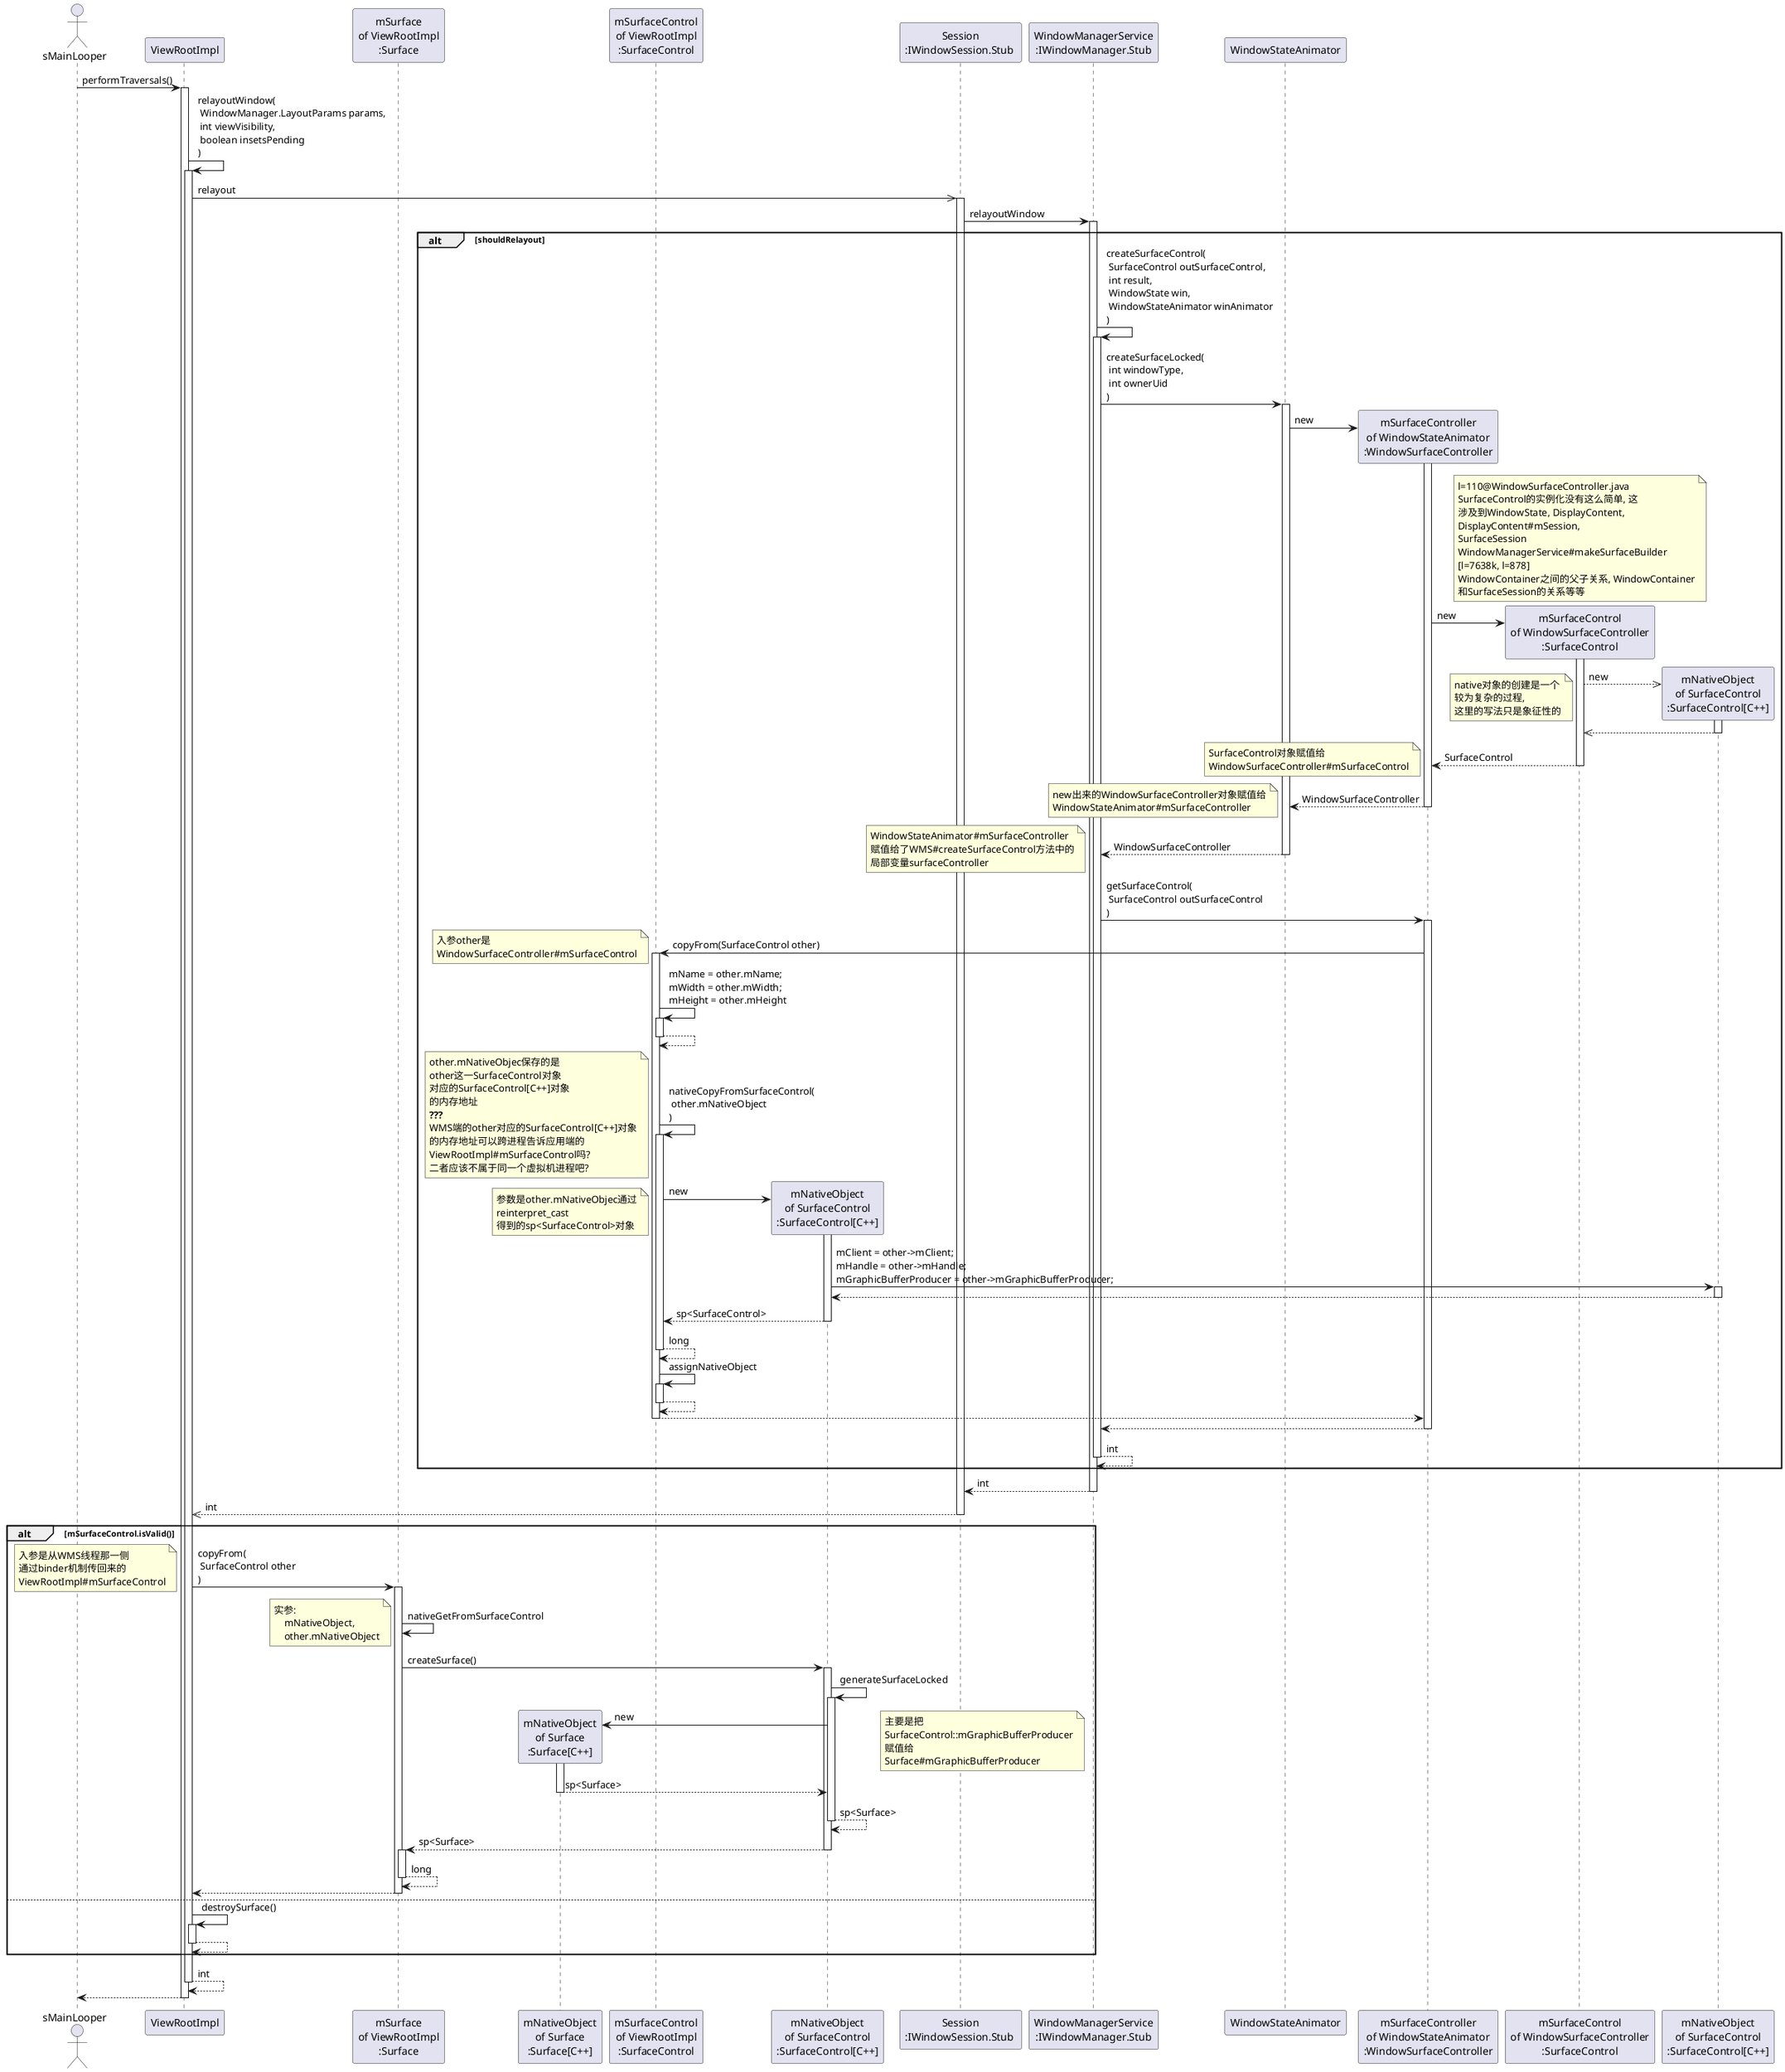 @startuml


actor sMainLooper as main
participant ViewRootImpl as vr
participant "mSurface\nof ViewRootImpl\n:Surface" as sf
participant "mNativeObject\nof Surface\n:Surface[C++]" as sf_cpp
participant "mSurfaceControl\nof ViewRootImpl\n:SurfaceControl" as sfc
participant "mNativeObject\nof SurfaceControl\n:SurfaceControl[C++]" as sfc_cpp
/'frameworks/base/core/java/android/view/Surface.java'/
/'frameworks/base/core/java/android/view/SurfaceControl.java'/
participant "Session\n:IWindowSession.Stub " as ssn
/'frameworks/base/services/core/java/com/android/server/wm/Session.java'/
participant "WindowManagerService\n:IWindowManager.Stub" as wms
/'frameworks/base/services/core/java/com/android/server/wm/WindowManagerService.java'/
participant "WindowStateAnimator" as wsa
/'frameworks/base/services/core/java/com/android/server/wm/WindowStateAnimator.java'/
participant "mSurfaceController\nof WindowStateAnimator\n:WindowSurfaceController" as wsfcr
/'frameworks/base/services/core/java/com/android/server/wm/WindowSurfaceController.java'/
participant "mSurfaceControl\nof WindowSurfaceController\n:SurfaceControl" as sfc_
participant "mNativeObject\nof SurfaceControl\n:SurfaceControl[C++]" as sfc_cpp_



main -> vr : performTraversals()
activate vr
vr -> vr : relayoutWindow(\n WindowManager.LayoutParams params,\n int viewVisibility,\n boolean insetsPending\n)
activate vr
    vr ->> ssn : relayout
    activate ssn
        ssn -> wms : relayoutWindow
        activate wms
            alt shouldRelayout
                wms -> wms :  createSurfaceControl(\n SurfaceControl outSurfaceControl,\n int result,\n WindowState win,\n WindowStateAnimator winAnimator\n)
                activate wms

                    wms -> wsa : createSurfaceLocked(\n int windowType,\n int ownerUid\n)
                    activate wsa
                        create wsfcr
                        wsa -> wsfcr : new
                        activate wsfcr
                            note over sfc_
                            l=110@WindowSurfaceController.java
                            SurfaceControl的实例化没有这么简单, 这
                            涉及到WindowState, DisplayContent, 
                            DisplayContent#mSession,
                            SurfaceSession
                            WindowManagerService#makeSurfaceBuilder
                            [l=7638k, l=878]
                            WindowContainer之间的父子关系, WindowContainer
                            和SurfaceSession的关系等等
                            end note
                            create sfc_
                            wsfcr -> sfc_ : new
                            activate sfc_
                                create sfc_cpp_
                                sfc_ -->> sfc_cpp_ : new
                                note left
                                native对象的创建是一个
                                较为复杂的过程,
                                这里的写法只是象征性的
                                end note
                                activate sfc_cpp_
                                sfc_cpp_ -->> sfc_
                                deactivate sfc_cpp_
                            sfc_ --> wsfcr : SurfaceControl
                            note left
                            SurfaceControl对象赋值给
                            WindowSurfaceController#mSurfaceControl
                            end note
                            deactivate sfc_
                        wsfcr --> wsa : WindowSurfaceController
                        note left
                        new出来的WindowSurfaceController对象赋值给
                        WindowStateAnimator#mSurfaceController
                        end note
                        deactivate wsfcr
                    wsa --> wms : WindowSurfaceController
                    note left
                    WindowStateAnimator#mSurfaceController
                    赋值给了WMS#createSurfaceControl方法中的
                    局部变量surfaceController
                    end note
                    deactivate wsa

                    wms -> wsfcr : getSurfaceControl(\n SurfaceControl outSurfaceControl\n)
                    activate wsfcr
                        wsfcr -> sfc : copyFrom(SurfaceControl other)
                        note left
                        入参other是
                        WindowSurfaceController#mSurfaceControl
                        end note
                        activate sfc

                            sfc -> sfc : mName = other.mName;\nmWidth = other.mWidth;\nmHeight = other.mHeight
                            activate sfc
                            sfc --> sfc
                            deactivate sfc

                            sfc -> sfc : nativeCopyFromSurfaceControl(\n other.mNativeObject\n)
                            note left
                            other.mNativeObjec保存的是
                            other这一SurfaceControl对象
                            对应的SurfaceControl[C++]对象
                            的内存地址
                            **???**
                            WMS端的other对应的SurfaceControl[C++]对象
                            的内存地址可以跨进程告诉应用端的
                            ViewRootImpl#mSurfaceControl吗?
                            二者应该不属于同一个虚拟机进程吧?
                            end note
                            activate sfc
                                create sfc_cpp
                                sfc -> sfc_cpp : new
                                note left
                                参数是other.mNativeObjec通过
                                reinterpret_cast
                                得到的sp<SurfaceControl>对象
                                end note
                                activate sfc_cpp
                                    sfc_cpp -> sfc_cpp_ :  mClient = other->mClient;\nmHandle = other->mHandle;\nmGraphicBufferProducer = other->mGraphicBufferProducer;
                                    activate sfc_cpp_
                                    sfc_cpp_ --> sfc_cpp
                                    deactivate sfc_cpp_
                                sfc_cpp --> sfc : sp<SurfaceControl>
                                deactivate sfc_cpp
                            sfc --> sfc : long
                            deactivate sfc

                            sfc -> sfc : assignNativeObject
                            activate sfc
                            sfc --> sfc
                            deactivate sfc

                        sfc --> wsfcr
                        deactivate sfc
                    wsfcr --> wms
                    deactivate wsfcr

                wms --> wms : int
                deactivate wms
            end
        wms --> ssn : int
        deactivate wms
    ssn -->> vr : int
    deactivate ssn

    alt mSurfaceControl.isValid()
        vr -> sf : copyFrom(\n SurfaceControl other\n)
        note left
        入参是从WMS线程那一侧
        通过binder机制传回来的
        ViewRootImpl#mSurfaceControl
        end note
        activate sf
            sf -> sf : nativeGetFromSurfaceControl
            note left
            实参:
                mNativeObject,
                other.mNativeObject
            end note
                sf -> sfc_cpp : createSurface()
                activate sfc_cpp
                    sfc_cpp -> sfc_cpp : generateSurfaceLocked
                    activate sfc_cpp
                        create sf_cpp
                        sfc_cpp -> sf_cpp : new
                        note right
                        主要是把
                        SurfaceControl::mGraphicBufferProducer
                        赋值给
                        Surface#mGraphicBufferProducer
                        end note
                        activate sf_cpp
                        sf_cpp --> sfc_cpp : sp<Surface>
                        deactivate sf_cpp
                    sfc_cpp --> sfc_cpp : sp<Surface>
                    deactivate sfc_cpp
                sfc_cpp --> sf : sp<Surface>
                deactivate sfc_cpp
            activate sf
            sf --> sf : long
            deactivate sf
        sf --> vr
        deactivate sf
    else
        vr -> vr : destroySurface()
        activate vr
        vr --> vr
        deactivate vr
    end
vr --> vr : int
deactivate vr 
vr --> main
deactivate vr
@enduml


上面涉及到的类之间的关系:


    DisplayContent -- SurfaceSession -- SurfaceComposerClient[C++] -- BpSurfaceComposerClient[C++] -- Client[C++](BnSurfaceComposerClient[C++])
   _/
 _/
/
activity -- WindowState -- WindowStateAnimator -- WindowSurfaceController -- SurfaceControl -- SurfaceContro[C++]
    |
    |
ViewRootImpl -- SurfaceControl -- SurfaceContro[C++] -- Surface[C++] -- IGraphicBufferProducer -- MonitoredProducer[C++] -- 
